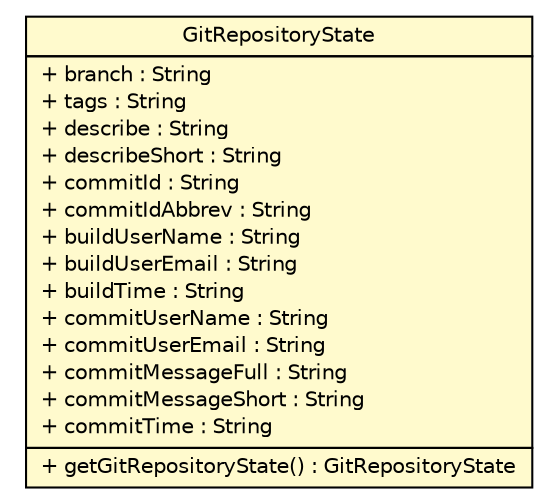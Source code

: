 #!/usr/local/bin/dot
#
# Class diagram 
# Generated by UMLGraph version R5_6-24-gf6e263 (http://www.umlgraph.org/)
#

digraph G {
	edge [fontname="Helvetica",fontsize=10,labelfontname="Helvetica",labelfontsize=10];
	node [fontname="Helvetica",fontsize=10,shape=plaintext];
	nodesep=0.25;
	ranksep=0.5;
	// de.tud.plt.r43ples.management.GitRepositoryState
	c2331 [label=<<table title="de.tud.plt.r43ples.management.GitRepositoryState" border="0" cellborder="1" cellspacing="0" cellpadding="2" port="p" bgcolor="lemonChiffon" href="./GitRepositoryState.html">
		<tr><td><table border="0" cellspacing="0" cellpadding="1">
<tr><td align="center" balign="center"> GitRepositoryState </td></tr>
		</table></td></tr>
		<tr><td><table border="0" cellspacing="0" cellpadding="1">
<tr><td align="left" balign="left"> + branch : String </td></tr>
<tr><td align="left" balign="left"> + tags : String </td></tr>
<tr><td align="left" balign="left"> + describe : String </td></tr>
<tr><td align="left" balign="left"> + describeShort : String </td></tr>
<tr><td align="left" balign="left"> + commitId : String </td></tr>
<tr><td align="left" balign="left"> + commitIdAbbrev : String </td></tr>
<tr><td align="left" balign="left"> + buildUserName : String </td></tr>
<tr><td align="left" balign="left"> + buildUserEmail : String </td></tr>
<tr><td align="left" balign="left"> + buildTime : String </td></tr>
<tr><td align="left" balign="left"> + commitUserName : String </td></tr>
<tr><td align="left" balign="left"> + commitUserEmail : String </td></tr>
<tr><td align="left" balign="left"> + commitMessageFull : String </td></tr>
<tr><td align="left" balign="left"> + commitMessageShort : String </td></tr>
<tr><td align="left" balign="left"> + commitTime : String </td></tr>
		</table></td></tr>
		<tr><td><table border="0" cellspacing="0" cellpadding="1">
<tr><td align="left" balign="left"> + getGitRepositoryState() : GitRepositoryState </td></tr>
		</table></td></tr>
		</table>>, URL="./GitRepositoryState.html", fontname="Helvetica", fontcolor="black", fontsize=10.0];
}

